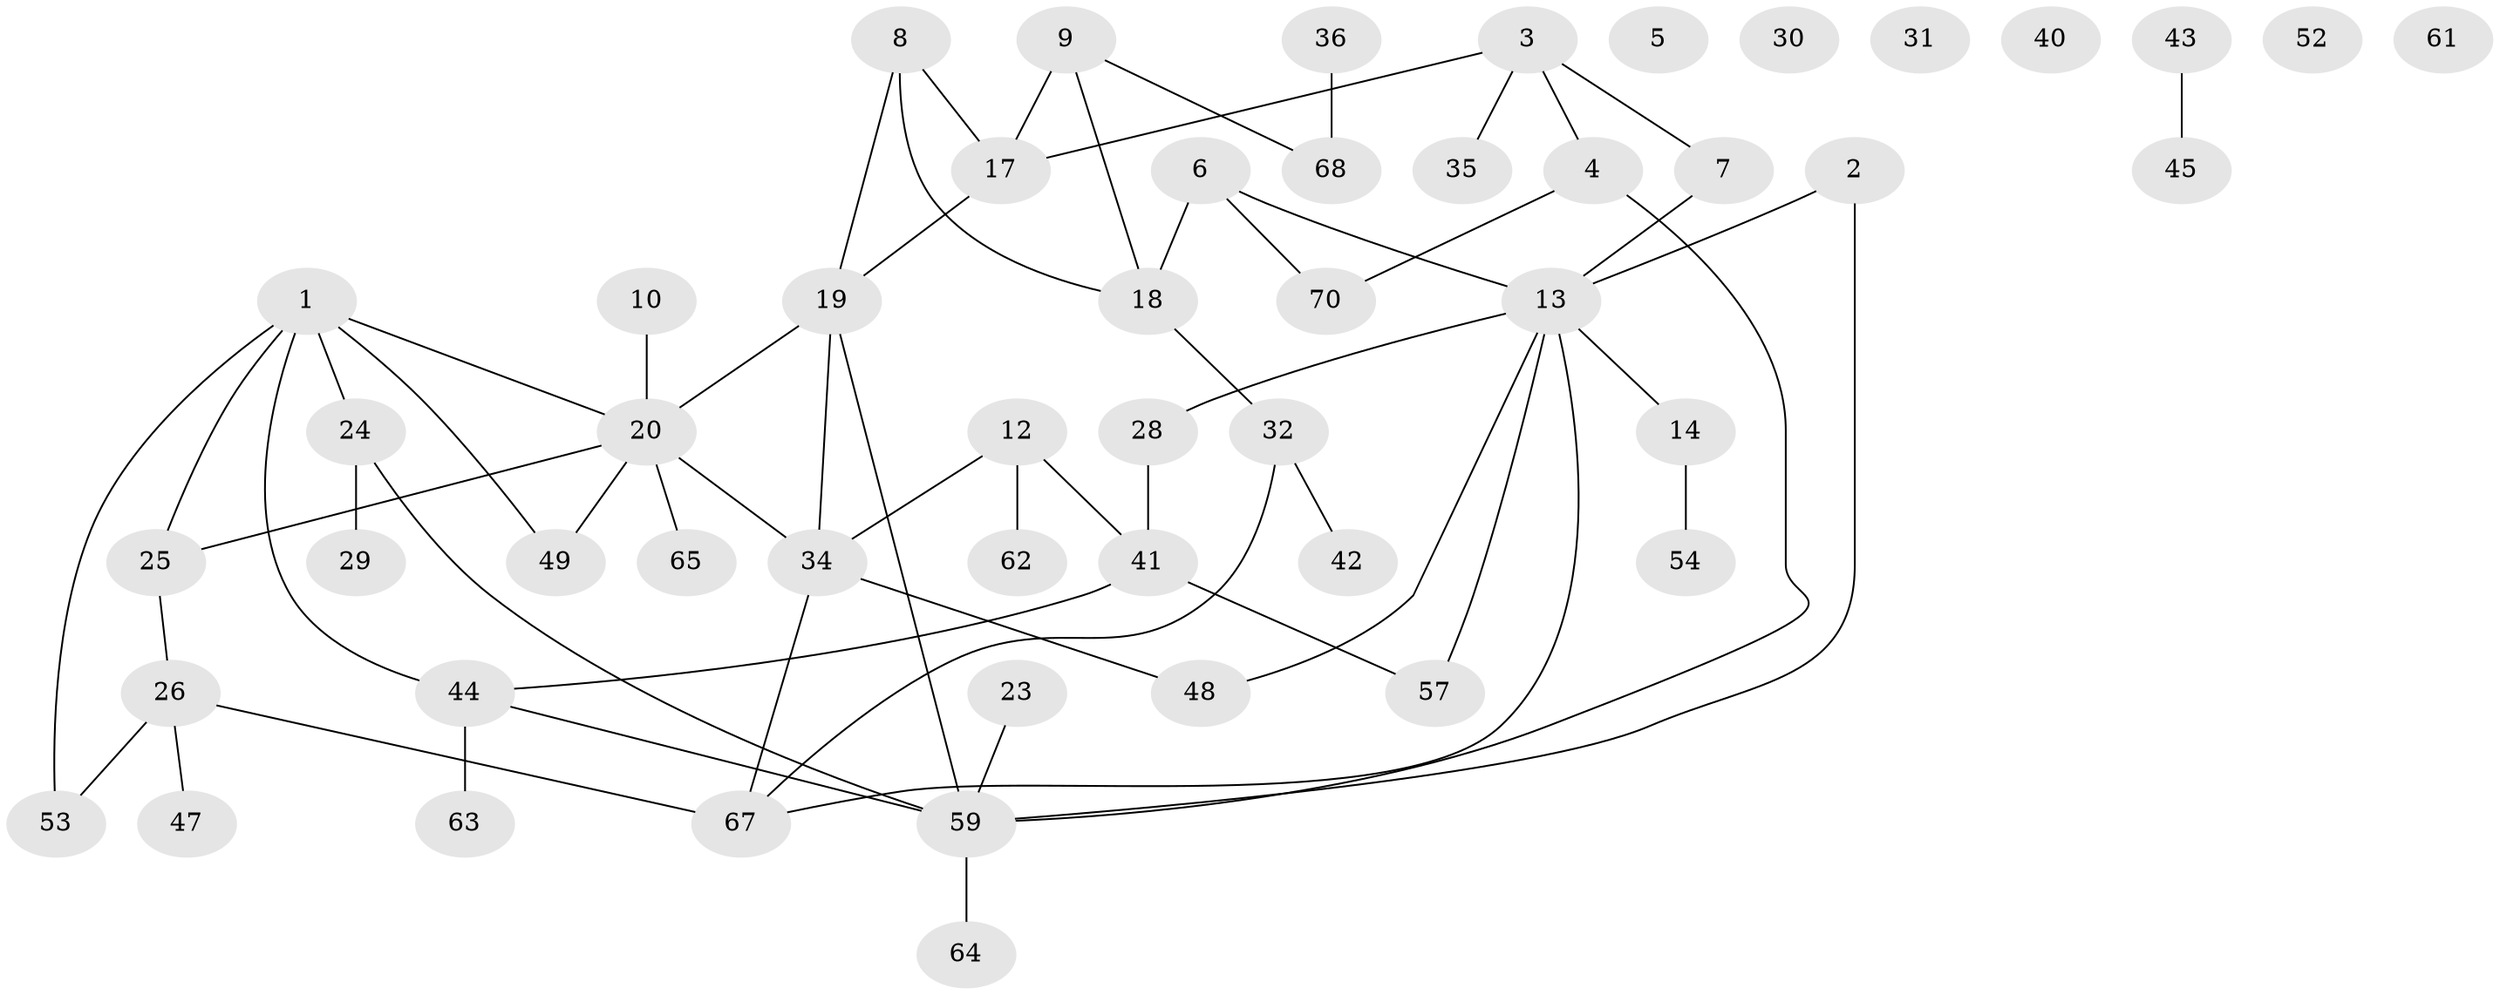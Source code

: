 // Generated by graph-tools (version 1.1) at 2025/23/03/03/25 07:23:25]
// undirected, 51 vertices, 62 edges
graph export_dot {
graph [start="1"]
  node [color=gray90,style=filled];
  1 [super="+33"];
  2 [super="+37"];
  3 [super="+39"];
  4 [super="+16"];
  5;
  6 [super="+50"];
  7;
  8 [super="+11"];
  9 [super="+15"];
  10;
  12 [super="+56"];
  13 [super="+66"];
  14 [super="+21"];
  17 [super="+22"];
  18;
  19 [super="+58"];
  20 [super="+38"];
  23;
  24;
  25;
  26 [super="+27"];
  28 [super="+55"];
  29;
  30;
  31;
  32 [super="+51"];
  34 [super="+46"];
  35;
  36;
  40;
  41;
  42;
  43;
  44 [super="+73"];
  45;
  47;
  48;
  49;
  52;
  53;
  54 [super="+71"];
  57 [super="+60"];
  59 [super="+72"];
  61;
  62;
  63;
  64 [super="+69"];
  65;
  67;
  68;
  70;
  1 -- 20;
  1 -- 24;
  1 -- 25;
  1 -- 53;
  1 -- 44;
  1 -- 49;
  2 -- 59;
  2 -- 13;
  3 -- 4;
  3 -- 7;
  3 -- 35;
  3 -- 17;
  4 -- 70;
  4 -- 59;
  6 -- 70;
  6 -- 18;
  6 -- 13;
  7 -- 13;
  8 -- 18;
  8 -- 19;
  8 -- 17;
  9 -- 68;
  9 -- 18;
  9 -- 17 [weight=2];
  10 -- 20;
  12 -- 41;
  12 -- 62;
  12 -- 34;
  13 -- 28;
  13 -- 67;
  13 -- 48;
  13 -- 14;
  13 -- 57;
  14 -- 54;
  17 -- 19;
  18 -- 32;
  19 -- 34;
  19 -- 20;
  19 -- 59;
  20 -- 49;
  20 -- 65;
  20 -- 25;
  20 -- 34;
  23 -- 59;
  24 -- 29;
  24 -- 59;
  25 -- 26;
  26 -- 47;
  26 -- 53;
  26 -- 67;
  28 -- 41;
  32 -- 42;
  32 -- 67;
  34 -- 48;
  34 -- 67;
  36 -- 68;
  41 -- 44;
  41 -- 57;
  43 -- 45;
  44 -- 63;
  44 -- 59;
  59 -- 64;
}
